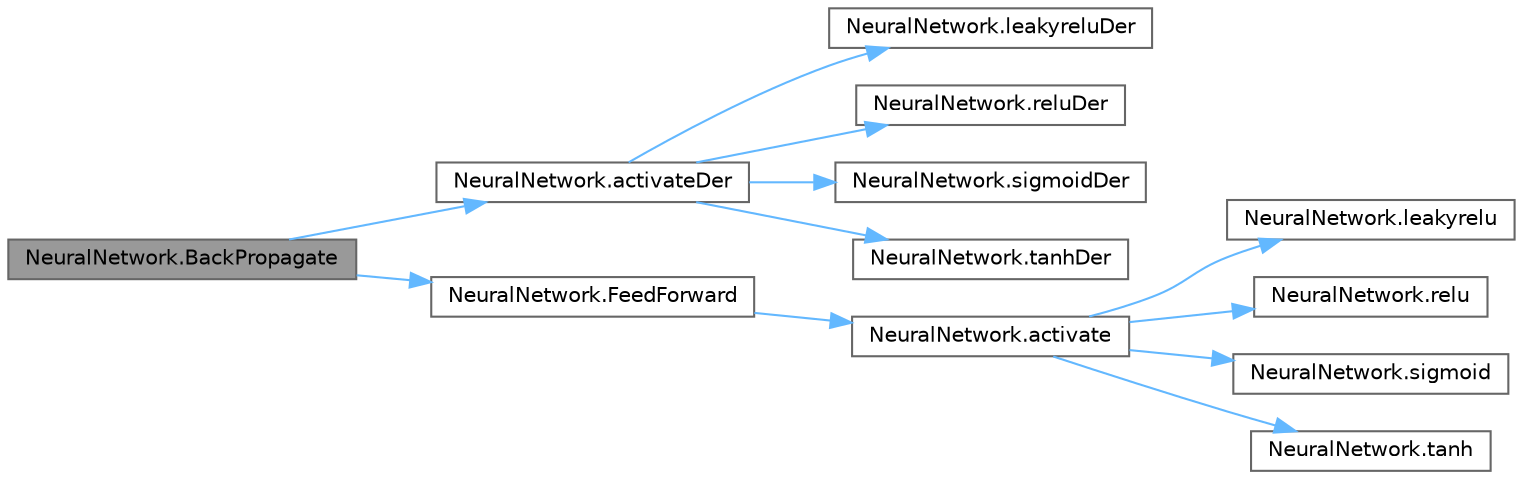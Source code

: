 digraph "NeuralNetwork.BackPropagate"
{
 // LATEX_PDF_SIZE
  bgcolor="transparent";
  edge [fontname=Helvetica,fontsize=10,labelfontname=Helvetica,labelfontsize=10];
  node [fontname=Helvetica,fontsize=10,shape=box,height=0.2,width=0.4];
  rankdir="LR";
  Node1 [label="NeuralNetwork.BackPropagate",height=0.2,width=0.4,color="gray40", fillcolor="grey60", style="filled", fontcolor="black",tooltip=" "];
  Node1 -> Node2 [color="steelblue1",style="solid"];
  Node2 [label="NeuralNetwork.activateDer",height=0.2,width=0.4,color="grey40", fillcolor="white", style="filled",URL="$class_neural_network.html#aaad3fd52ff6697bc570352b116192c61",tooltip=" "];
  Node2 -> Node3 [color="steelblue1",style="solid"];
  Node3 [label="NeuralNetwork.leakyreluDer",height=0.2,width=0.4,color="grey40", fillcolor="white", style="filled",URL="$class_neural_network.html#a16703e78a01afa1ffaa78848e134899f",tooltip=" "];
  Node2 -> Node4 [color="steelblue1",style="solid"];
  Node4 [label="NeuralNetwork.reluDer",height=0.2,width=0.4,color="grey40", fillcolor="white", style="filled",URL="$class_neural_network.html#aaae5996212041a89a97bbeed3732398a",tooltip=" "];
  Node2 -> Node5 [color="steelblue1",style="solid"];
  Node5 [label="NeuralNetwork.sigmoidDer",height=0.2,width=0.4,color="grey40", fillcolor="white", style="filled",URL="$class_neural_network.html#ab53de5941d235bca92ef79b5063290db",tooltip=" "];
  Node2 -> Node6 [color="steelblue1",style="solid"];
  Node6 [label="NeuralNetwork.tanhDer",height=0.2,width=0.4,color="grey40", fillcolor="white", style="filled",URL="$class_neural_network.html#a325b03a712bb2f2d6ce845b9bbc06b06",tooltip=" "];
  Node1 -> Node7 [color="steelblue1",style="solid"];
  Node7 [label="NeuralNetwork.FeedForward",height=0.2,width=0.4,color="grey40", fillcolor="white", style="filled",URL="$class_neural_network.html#a6af00bb964b378d647ade509c0d09fc4",tooltip=" "];
  Node7 -> Node8 [color="steelblue1",style="solid"];
  Node8 [label="NeuralNetwork.activate",height=0.2,width=0.4,color="grey40", fillcolor="white", style="filled",URL="$class_neural_network.html#ab75f7019c882965d1a3361a10936a039",tooltip=" "];
  Node8 -> Node9 [color="steelblue1",style="solid"];
  Node9 [label="NeuralNetwork.leakyrelu",height=0.2,width=0.4,color="grey40", fillcolor="white", style="filled",URL="$class_neural_network.html#abe984c4f9cfa5139ffb941ab2b9bfa1d",tooltip=" "];
  Node8 -> Node10 [color="steelblue1",style="solid"];
  Node10 [label="NeuralNetwork.relu",height=0.2,width=0.4,color="grey40", fillcolor="white", style="filled",URL="$class_neural_network.html#ace4f18b78ec173d01ce5ee69b53f39d4",tooltip=" "];
  Node8 -> Node11 [color="steelblue1",style="solid"];
  Node11 [label="NeuralNetwork.sigmoid",height=0.2,width=0.4,color="grey40", fillcolor="white", style="filled",URL="$class_neural_network.html#aed31a3307f2f89363ded205f77c60225",tooltip=" "];
  Node8 -> Node12 [color="steelblue1",style="solid"];
  Node12 [label="NeuralNetwork.tanh",height=0.2,width=0.4,color="grey40", fillcolor="white", style="filled",URL="$class_neural_network.html#a9516c0b3aedb1322e7a09b3786e21989",tooltip=" "];
}
